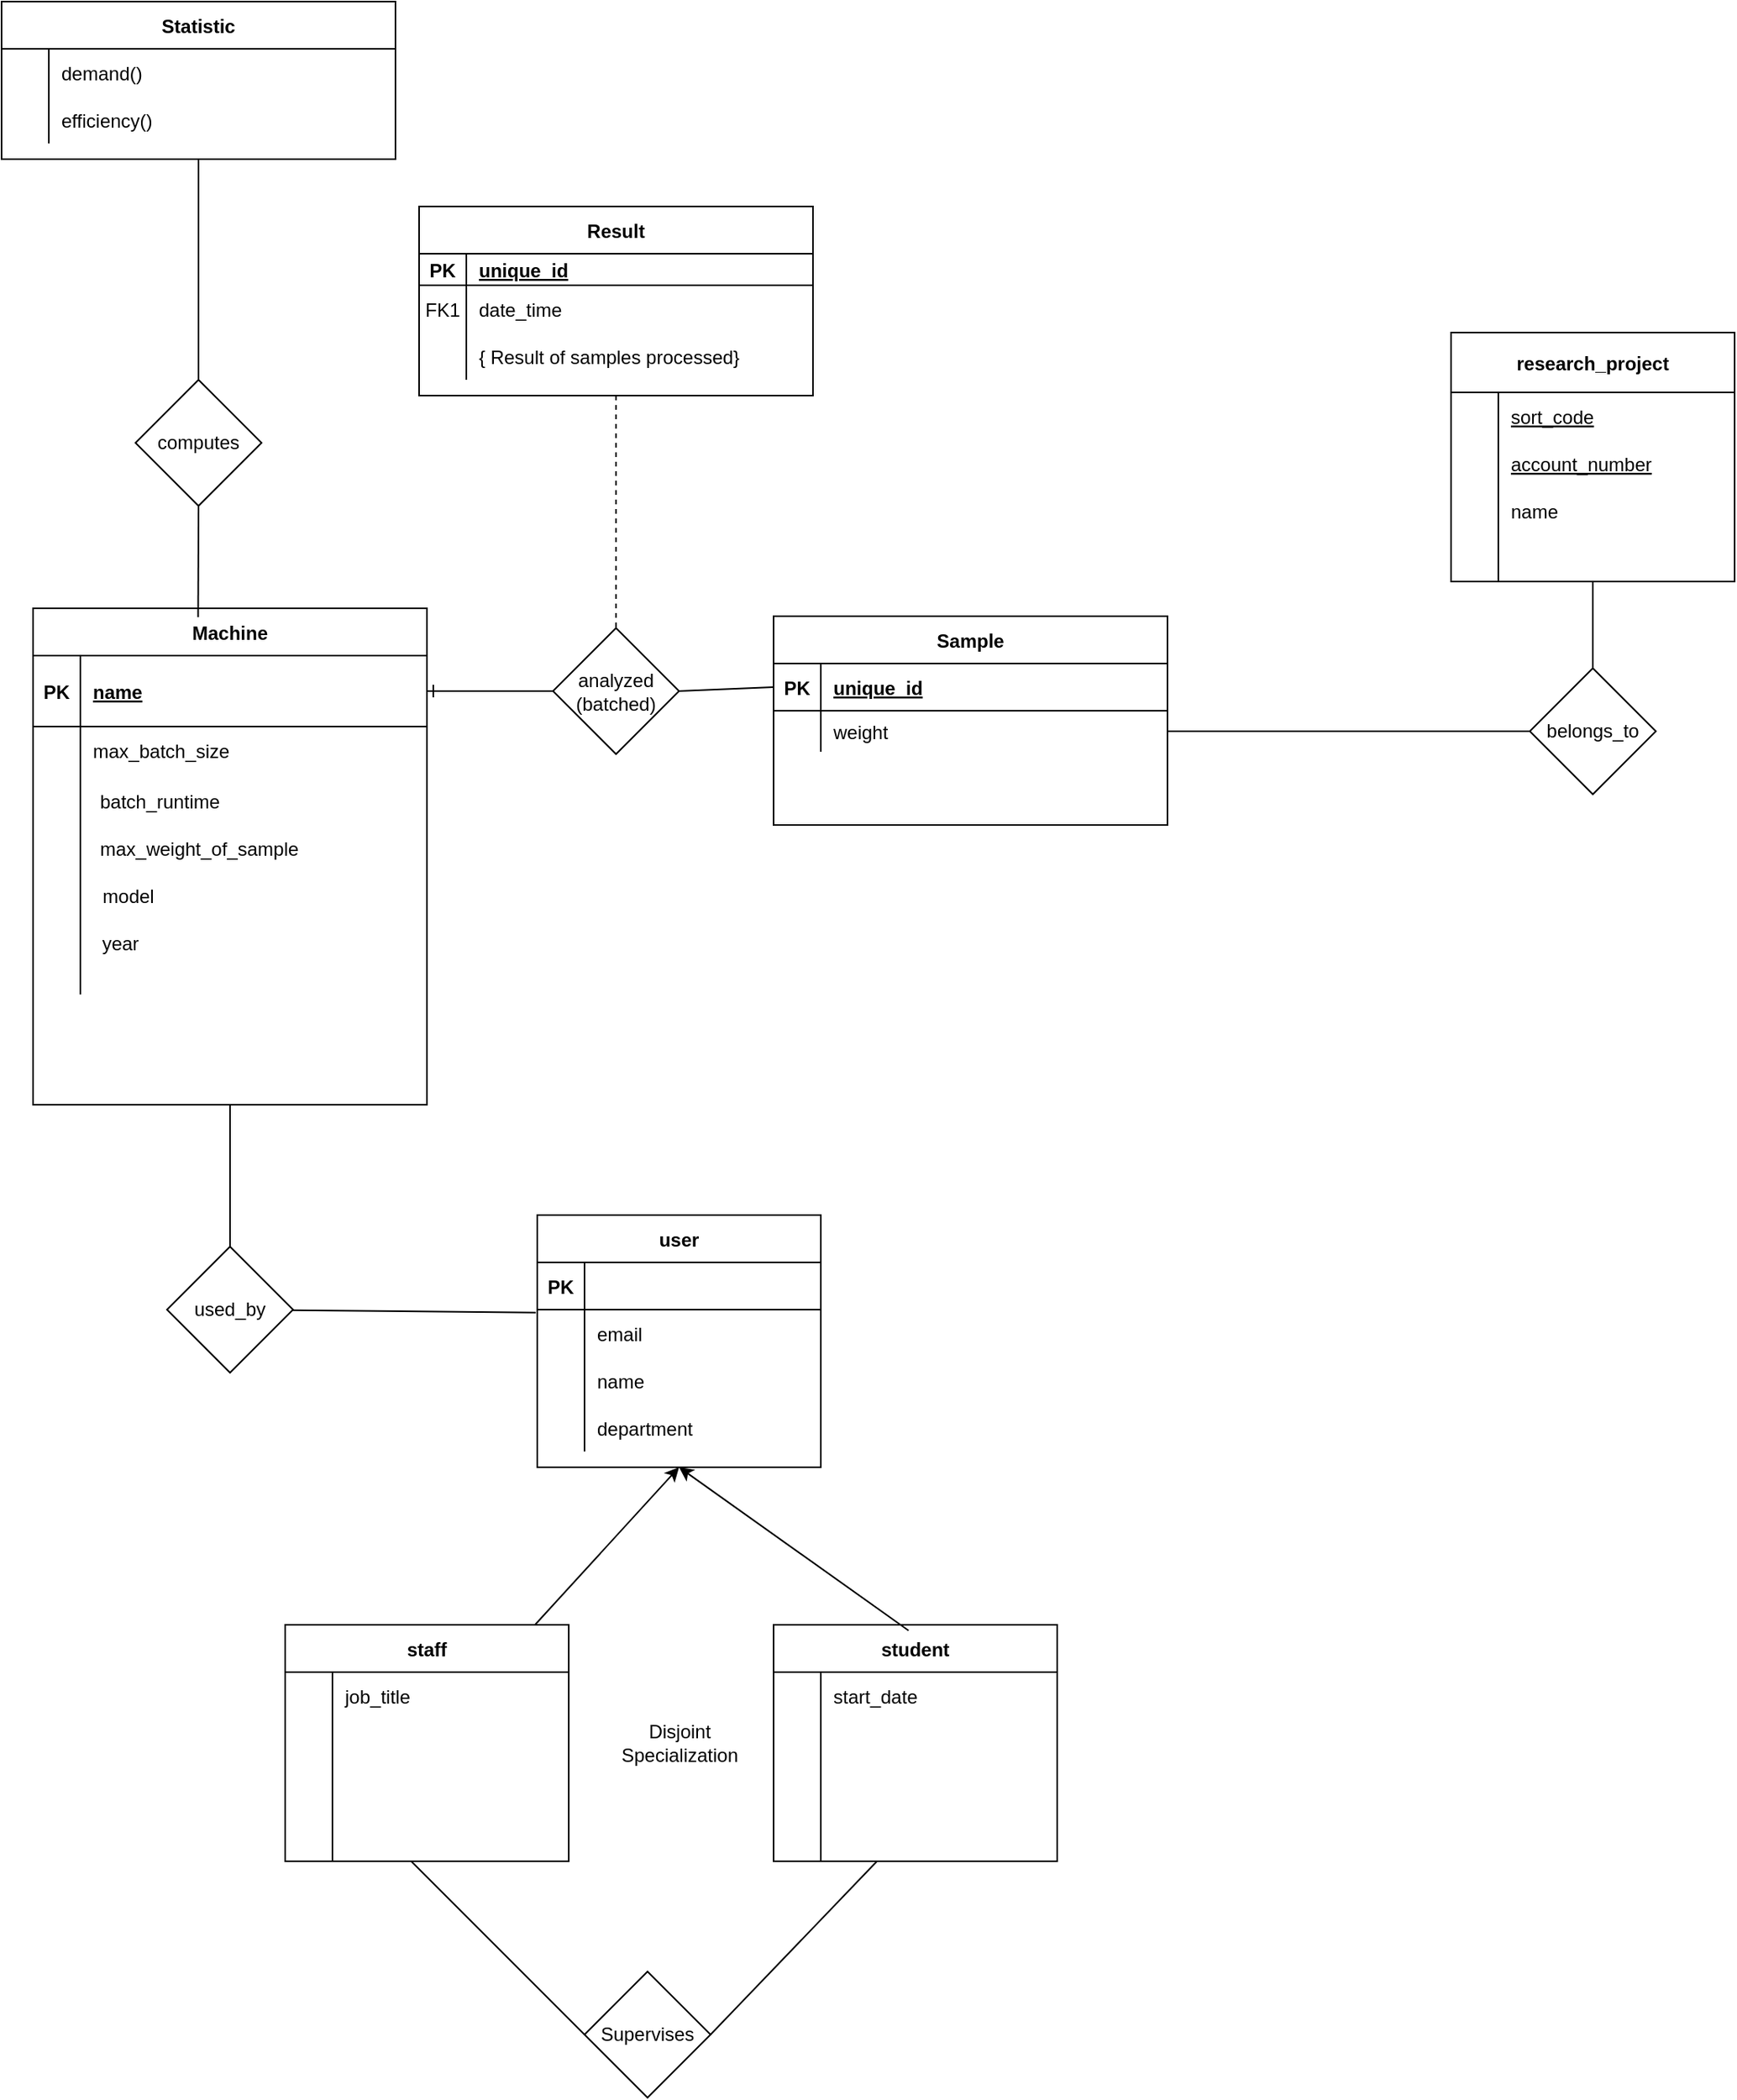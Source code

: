<mxfile version="20.4.0" type="device"><diagram id="R2lEEEUBdFMjLlhIrx00" name="Page-1"><mxGraphModel dx="1242" dy="1785" grid="1" gridSize="10" guides="1" tooltips="1" connect="1" arrows="1" fold="1" page="1" pageScale="1" pageWidth="850" pageHeight="1100" math="0" shadow="0" extFonts="Permanent Marker^https://fonts.googleapis.com/css?family=Permanent+Marker"><root><mxCell id="0"/><mxCell id="1" parent="0"/><mxCell id="C-vyLk0tnHw3VtMMgP7b-23" value="Machine" style="shape=table;startSize=30;container=1;collapsible=1;childLayout=tableLayout;fixedRows=1;rowLines=0;fontStyle=1;align=center;resizeLast=1;" parent="1" vertex="1"><mxGeometry x="50" y="135" width="250" height="315" as="geometry"/></mxCell><mxCell id="C-vyLk0tnHw3VtMMgP7b-24" value="" style="shape=partialRectangle;collapsible=0;dropTarget=0;pointerEvents=0;fillColor=none;points=[[0,0.5],[1,0.5]];portConstraint=eastwest;top=0;left=0;right=0;bottom=1;" parent="C-vyLk0tnHw3VtMMgP7b-23" vertex="1"><mxGeometry y="30" width="250" height="45" as="geometry"/></mxCell><mxCell id="C-vyLk0tnHw3VtMMgP7b-25" value="PK" style="shape=partialRectangle;overflow=hidden;connectable=0;fillColor=none;top=0;left=0;bottom=0;right=0;fontStyle=1;" parent="C-vyLk0tnHw3VtMMgP7b-24" vertex="1"><mxGeometry width="30" height="45" as="geometry"><mxRectangle width="30" height="45" as="alternateBounds"/></mxGeometry></mxCell><mxCell id="C-vyLk0tnHw3VtMMgP7b-26" value="name" style="shape=partialRectangle;overflow=hidden;connectable=0;fillColor=none;top=0;left=0;bottom=0;right=0;align=left;spacingLeft=6;fontStyle=5;" parent="C-vyLk0tnHw3VtMMgP7b-24" vertex="1"><mxGeometry x="30" width="220" height="45" as="geometry"><mxRectangle width="220" height="45" as="alternateBounds"/></mxGeometry></mxCell><mxCell id="C-vyLk0tnHw3VtMMgP7b-27" value="" style="shape=partialRectangle;collapsible=0;dropTarget=0;pointerEvents=0;fillColor=none;points=[[0,0.5],[1,0.5]];portConstraint=eastwest;top=0;left=0;right=0;bottom=0;" parent="C-vyLk0tnHw3VtMMgP7b-23" vertex="1"><mxGeometry y="75" width="250" height="30" as="geometry"/></mxCell><mxCell id="C-vyLk0tnHw3VtMMgP7b-28" value="" style="shape=partialRectangle;overflow=hidden;connectable=0;fillColor=none;top=0;left=0;bottom=0;right=0;" parent="C-vyLk0tnHw3VtMMgP7b-27" vertex="1"><mxGeometry width="30" height="30" as="geometry"><mxRectangle width="30" height="30" as="alternateBounds"/></mxGeometry></mxCell><mxCell id="C-vyLk0tnHw3VtMMgP7b-29" value="max_batch_size" style="shape=partialRectangle;overflow=hidden;connectable=0;fillColor=none;top=0;left=0;bottom=0;right=0;align=left;spacingLeft=6;" parent="C-vyLk0tnHw3VtMMgP7b-27" vertex="1"><mxGeometry x="30" width="220" height="30" as="geometry"><mxRectangle width="220" height="30" as="alternateBounds"/></mxGeometry></mxCell><mxCell id="4ooYaXZ_OvjeTQwM745a-2" value="Sample" style="shape=table;startSize=30;container=1;collapsible=1;childLayout=tableLayout;fixedRows=1;rowLines=0;fontStyle=1;align=center;resizeLast=1;" parent="1" vertex="1"><mxGeometry x="520" y="140" width="250" height="132.5" as="geometry"/></mxCell><mxCell id="4ooYaXZ_OvjeTQwM745a-3" value="" style="shape=partialRectangle;collapsible=0;dropTarget=0;pointerEvents=0;fillColor=none;points=[[0,0.5],[1,0.5]];portConstraint=eastwest;top=0;left=0;right=0;bottom=1;" parent="4ooYaXZ_OvjeTQwM745a-2" vertex="1"><mxGeometry y="30" width="250" height="30" as="geometry"/></mxCell><mxCell id="4ooYaXZ_OvjeTQwM745a-4" value="PK" style="shape=partialRectangle;overflow=hidden;connectable=0;fillColor=none;top=0;left=0;bottom=0;right=0;fontStyle=1;" parent="4ooYaXZ_OvjeTQwM745a-3" vertex="1"><mxGeometry width="30" height="30" as="geometry"><mxRectangle width="30" height="30" as="alternateBounds"/></mxGeometry></mxCell><mxCell id="4ooYaXZ_OvjeTQwM745a-5" value="unique_id" style="shape=partialRectangle;overflow=hidden;connectable=0;fillColor=none;top=0;left=0;bottom=0;right=0;align=left;spacingLeft=6;fontStyle=5;" parent="4ooYaXZ_OvjeTQwM745a-3" vertex="1"><mxGeometry x="30" width="220" height="30" as="geometry"><mxRectangle width="220" height="30" as="alternateBounds"/></mxGeometry></mxCell><mxCell id="4ooYaXZ_OvjeTQwM745a-9" value="" style="shape=partialRectangle;collapsible=0;dropTarget=0;pointerEvents=0;fillColor=none;points=[[0,0.5],[1,0.5]];portConstraint=eastwest;top=0;left=0;right=0;bottom=0;" parent="4ooYaXZ_OvjeTQwM745a-2" vertex="1"><mxGeometry y="60" width="250" height="26" as="geometry"/></mxCell><mxCell id="4ooYaXZ_OvjeTQwM745a-10" value="" style="shape=partialRectangle;overflow=hidden;connectable=0;fillColor=none;top=0;left=0;bottom=0;right=0;" parent="4ooYaXZ_OvjeTQwM745a-9" vertex="1"><mxGeometry width="30" height="26" as="geometry"><mxRectangle width="30" height="26" as="alternateBounds"/></mxGeometry></mxCell><mxCell id="4ooYaXZ_OvjeTQwM745a-11" value="weight" style="shape=partialRectangle;overflow=hidden;connectable=0;fillColor=none;top=0;left=0;bottom=0;right=0;align=left;spacingLeft=6;" parent="4ooYaXZ_OvjeTQwM745a-9" vertex="1"><mxGeometry x="30" width="220" height="26" as="geometry"><mxRectangle width="220" height="26" as="alternateBounds"/></mxGeometry></mxCell><mxCell id="4ooYaXZ_OvjeTQwM745a-16" value="batch_runtime&lt;br&gt;" style="text;html=1;align=center;verticalAlign=middle;resizable=0;points=[];autosize=1;strokeColor=none;fillColor=none;" parent="1" vertex="1"><mxGeometry x="80" y="242.5" width="100" height="30" as="geometry"/></mxCell><mxCell id="4ooYaXZ_OvjeTQwM745a-18" value="" style="endArrow=none;html=1;rounded=0;" parent="1" edge="1"><mxGeometry width="50" height="50" relative="1" as="geometry"><mxPoint x="80" y="380" as="sourcePoint"/><mxPoint x="80" y="240" as="targetPoint"/></mxGeometry></mxCell><mxCell id="4ooYaXZ_OvjeTQwM745a-19" value="max_weight_of_sample" style="text;html=1;align=center;verticalAlign=middle;resizable=0;points=[];autosize=1;strokeColor=none;fillColor=none;" parent="1" vertex="1"><mxGeometry x="80" y="272.5" width="150" height="30" as="geometry"/></mxCell><mxCell id="4ooYaXZ_OvjeTQwM745a-20" value="model" style="text;html=1;align=center;verticalAlign=middle;resizable=0;points=[];autosize=1;strokeColor=none;fillColor=none;" parent="1" vertex="1"><mxGeometry x="80" y="302.5" width="60" height="30" as="geometry"/></mxCell><mxCell id="4ooYaXZ_OvjeTQwM745a-21" value="year" style="text;html=1;align=center;verticalAlign=middle;resizable=0;points=[];autosize=1;strokeColor=none;fillColor=none;" parent="1" vertex="1"><mxGeometry x="80" y="332.5" width="50" height="30" as="geometry"/></mxCell><mxCell id="4ooYaXZ_OvjeTQwM745a-22" value="" style="endArrow=none;dashed=1;html=1;rounded=0;entryX=0.5;entryY=0;entryDx=0;entryDy=0;" parent="1" source="4ooYaXZ_OvjeTQwM745a-23" target="4ooYaXZ_OvjeTQwM745a-121" edge="1"><mxGeometry width="50" height="50" relative="1" as="geometry"><mxPoint x="675" y="340" as="sourcePoint"/><mxPoint x="940" y="217.5" as="targetPoint"/><Array as="points"/></mxGeometry></mxCell><mxCell id="4ooYaXZ_OvjeTQwM745a-23" value="Result" style="shape=table;startSize=30;container=1;collapsible=1;childLayout=tableLayout;fixedRows=1;rowLines=0;fontStyle=1;align=center;resizeLast=1;" parent="1" vertex="1"><mxGeometry x="295" y="-120" width="250" height="120" as="geometry"/></mxCell><mxCell id="4ooYaXZ_OvjeTQwM745a-24" value="" style="shape=partialRectangle;collapsible=0;dropTarget=0;pointerEvents=0;fillColor=none;points=[[0,0.5],[1,0.5]];portConstraint=eastwest;top=0;left=0;right=0;bottom=1;" parent="4ooYaXZ_OvjeTQwM745a-23" vertex="1"><mxGeometry y="30" width="250" height="20" as="geometry"/></mxCell><mxCell id="4ooYaXZ_OvjeTQwM745a-25" value="PK" style="shape=partialRectangle;overflow=hidden;connectable=0;fillColor=none;top=0;left=0;bottom=0;right=0;fontStyle=1;" parent="4ooYaXZ_OvjeTQwM745a-24" vertex="1"><mxGeometry width="30" height="20" as="geometry"><mxRectangle width="30" height="20" as="alternateBounds"/></mxGeometry></mxCell><mxCell id="4ooYaXZ_OvjeTQwM745a-26" value="unique_id" style="shape=partialRectangle;overflow=hidden;connectable=0;fillColor=none;top=0;left=0;bottom=0;right=0;align=left;spacingLeft=6;fontStyle=5;" parent="4ooYaXZ_OvjeTQwM745a-24" vertex="1"><mxGeometry x="30" width="220" height="20" as="geometry"><mxRectangle width="220" height="20" as="alternateBounds"/></mxGeometry></mxCell><mxCell id="4ooYaXZ_OvjeTQwM745a-27" value="" style="shape=partialRectangle;collapsible=0;dropTarget=0;pointerEvents=0;fillColor=none;points=[[0,0.5],[1,0.5]];portConstraint=eastwest;top=0;left=0;right=0;bottom=0;" parent="4ooYaXZ_OvjeTQwM745a-23" vertex="1"><mxGeometry y="50" width="250" height="30" as="geometry"/></mxCell><mxCell id="4ooYaXZ_OvjeTQwM745a-28" value="FK1" style="shape=partialRectangle;overflow=hidden;connectable=0;fillColor=none;top=0;left=0;bottom=0;right=0;" parent="4ooYaXZ_OvjeTQwM745a-27" vertex="1"><mxGeometry width="30" height="30" as="geometry"><mxRectangle width="30" height="30" as="alternateBounds"/></mxGeometry></mxCell><mxCell id="4ooYaXZ_OvjeTQwM745a-29" value="date_time" style="shape=partialRectangle;overflow=hidden;connectable=0;fillColor=none;top=0;left=0;bottom=0;right=0;align=left;spacingLeft=6;" parent="4ooYaXZ_OvjeTQwM745a-27" vertex="1"><mxGeometry x="30" width="220" height="30" as="geometry"><mxRectangle width="220" height="30" as="alternateBounds"/></mxGeometry></mxCell><mxCell id="4ooYaXZ_OvjeTQwM745a-30" value="" style="shape=partialRectangle;collapsible=0;dropTarget=0;pointerEvents=0;fillColor=none;points=[[0,0.5],[1,0.5]];portConstraint=eastwest;top=0;left=0;right=0;bottom=0;" parent="4ooYaXZ_OvjeTQwM745a-23" vertex="1"><mxGeometry y="80" width="250" height="30" as="geometry"/></mxCell><mxCell id="4ooYaXZ_OvjeTQwM745a-31" value="" style="shape=partialRectangle;overflow=hidden;connectable=0;fillColor=none;top=0;left=0;bottom=0;right=0;" parent="4ooYaXZ_OvjeTQwM745a-30" vertex="1"><mxGeometry width="30" height="30" as="geometry"><mxRectangle width="30" height="30" as="alternateBounds"/></mxGeometry></mxCell><mxCell id="4ooYaXZ_OvjeTQwM745a-32" value="{ Result of samples processed}" style="shape=partialRectangle;overflow=hidden;connectable=0;fillColor=none;top=0;left=0;bottom=0;right=0;align=left;spacingLeft=6;" parent="4ooYaXZ_OvjeTQwM745a-30" vertex="1"><mxGeometry x="30" width="220" height="30" as="geometry"><mxRectangle width="220" height="30" as="alternateBounds"/></mxGeometry></mxCell><mxCell id="4ooYaXZ_OvjeTQwM745a-56" value="user" style="shape=table;startSize=30;container=1;collapsible=1;childLayout=tableLayout;fixedRows=1;rowLines=0;fontStyle=1;align=center;resizeLast=1;" parent="1" vertex="1"><mxGeometry x="370" y="520" width="180" height="160" as="geometry"/></mxCell><mxCell id="4ooYaXZ_OvjeTQwM745a-57" value="" style="shape=tableRow;horizontal=0;startSize=0;swimlaneHead=0;swimlaneBody=0;fillColor=none;collapsible=0;dropTarget=0;points=[[0,0.5],[1,0.5]];portConstraint=eastwest;top=0;left=0;right=0;bottom=1;" parent="4ooYaXZ_OvjeTQwM745a-56" vertex="1"><mxGeometry y="30" width="180" height="30" as="geometry"/></mxCell><mxCell id="4ooYaXZ_OvjeTQwM745a-58" value="PK" style="shape=partialRectangle;connectable=0;fillColor=none;top=0;left=0;bottom=0;right=0;fontStyle=1;overflow=hidden;" parent="4ooYaXZ_OvjeTQwM745a-57" vertex="1"><mxGeometry width="30" height="30" as="geometry"><mxRectangle width="30" height="30" as="alternateBounds"/></mxGeometry></mxCell><mxCell id="4ooYaXZ_OvjeTQwM745a-59" value="" style="shape=partialRectangle;connectable=0;fillColor=none;top=0;left=0;bottom=0;right=0;align=left;spacingLeft=6;fontStyle=5;overflow=hidden;" parent="4ooYaXZ_OvjeTQwM745a-57" vertex="1"><mxGeometry x="30" width="150" height="30" as="geometry"><mxRectangle width="150" height="30" as="alternateBounds"/></mxGeometry></mxCell><mxCell id="4ooYaXZ_OvjeTQwM745a-60" value="" style="shape=tableRow;horizontal=0;startSize=0;swimlaneHead=0;swimlaneBody=0;fillColor=none;collapsible=0;dropTarget=0;points=[[0,0.5],[1,0.5]];portConstraint=eastwest;top=0;left=0;right=0;bottom=0;" parent="4ooYaXZ_OvjeTQwM745a-56" vertex="1"><mxGeometry y="60" width="180" height="30" as="geometry"/></mxCell><mxCell id="4ooYaXZ_OvjeTQwM745a-61" value="" style="shape=partialRectangle;connectable=0;fillColor=none;top=0;left=0;bottom=0;right=0;editable=1;overflow=hidden;" parent="4ooYaXZ_OvjeTQwM745a-60" vertex="1"><mxGeometry width="30" height="30" as="geometry"><mxRectangle width="30" height="30" as="alternateBounds"/></mxGeometry></mxCell><mxCell id="4ooYaXZ_OvjeTQwM745a-62" value="email" style="shape=partialRectangle;connectable=0;fillColor=none;top=0;left=0;bottom=0;right=0;align=left;spacingLeft=6;overflow=hidden;" parent="4ooYaXZ_OvjeTQwM745a-60" vertex="1"><mxGeometry x="30" width="150" height="30" as="geometry"><mxRectangle width="150" height="30" as="alternateBounds"/></mxGeometry></mxCell><mxCell id="4ooYaXZ_OvjeTQwM745a-63" value="" style="shape=tableRow;horizontal=0;startSize=0;swimlaneHead=0;swimlaneBody=0;fillColor=none;collapsible=0;dropTarget=0;points=[[0,0.5],[1,0.5]];portConstraint=eastwest;top=0;left=0;right=0;bottom=0;" parent="4ooYaXZ_OvjeTQwM745a-56" vertex="1"><mxGeometry y="90" width="180" height="30" as="geometry"/></mxCell><mxCell id="4ooYaXZ_OvjeTQwM745a-64" value="" style="shape=partialRectangle;connectable=0;fillColor=none;top=0;left=0;bottom=0;right=0;editable=1;overflow=hidden;" parent="4ooYaXZ_OvjeTQwM745a-63" vertex="1"><mxGeometry width="30" height="30" as="geometry"><mxRectangle width="30" height="30" as="alternateBounds"/></mxGeometry></mxCell><mxCell id="4ooYaXZ_OvjeTQwM745a-65" value="name" style="shape=partialRectangle;connectable=0;fillColor=none;top=0;left=0;bottom=0;right=0;align=left;spacingLeft=6;overflow=hidden;" parent="4ooYaXZ_OvjeTQwM745a-63" vertex="1"><mxGeometry x="30" width="150" height="30" as="geometry"><mxRectangle width="150" height="30" as="alternateBounds"/></mxGeometry></mxCell><mxCell id="4ooYaXZ_OvjeTQwM745a-66" value="" style="shape=tableRow;horizontal=0;startSize=0;swimlaneHead=0;swimlaneBody=0;fillColor=none;collapsible=0;dropTarget=0;points=[[0,0.5],[1,0.5]];portConstraint=eastwest;top=0;left=0;right=0;bottom=0;" parent="4ooYaXZ_OvjeTQwM745a-56" vertex="1"><mxGeometry y="120" width="180" height="30" as="geometry"/></mxCell><mxCell id="4ooYaXZ_OvjeTQwM745a-67" value="" style="shape=partialRectangle;connectable=0;fillColor=none;top=0;left=0;bottom=0;right=0;editable=1;overflow=hidden;" parent="4ooYaXZ_OvjeTQwM745a-66" vertex="1"><mxGeometry width="30" height="30" as="geometry"><mxRectangle width="30" height="30" as="alternateBounds"/></mxGeometry></mxCell><mxCell id="4ooYaXZ_OvjeTQwM745a-68" value="department" style="shape=partialRectangle;connectable=0;fillColor=none;top=0;left=0;bottom=0;right=0;align=left;spacingLeft=6;overflow=hidden;" parent="4ooYaXZ_OvjeTQwM745a-66" vertex="1"><mxGeometry x="30" width="150" height="30" as="geometry"><mxRectangle width="150" height="30" as="alternateBounds"/></mxGeometry></mxCell><mxCell id="4ooYaXZ_OvjeTQwM745a-69" value="staff" style="shape=table;startSize=30;container=1;collapsible=1;childLayout=tableLayout;fixedRows=1;rowLines=0;fontStyle=1;align=center;resizeLast=1;" parent="1" vertex="1"><mxGeometry x="210" y="780" width="180" height="150" as="geometry"/></mxCell><mxCell id="4ooYaXZ_OvjeTQwM745a-73" value="" style="shape=tableRow;horizontal=0;startSize=0;swimlaneHead=0;swimlaneBody=0;fillColor=none;collapsible=0;dropTarget=0;points=[[0,0.5],[1,0.5]];portConstraint=eastwest;top=0;left=0;right=0;bottom=0;" parent="4ooYaXZ_OvjeTQwM745a-69" vertex="1"><mxGeometry y="30" width="180" height="30" as="geometry"/></mxCell><mxCell id="4ooYaXZ_OvjeTQwM745a-74" value="" style="shape=partialRectangle;connectable=0;fillColor=none;top=0;left=0;bottom=0;right=0;editable=1;overflow=hidden;" parent="4ooYaXZ_OvjeTQwM745a-73" vertex="1"><mxGeometry width="30" height="30" as="geometry"><mxRectangle width="30" height="30" as="alternateBounds"/></mxGeometry></mxCell><mxCell id="4ooYaXZ_OvjeTQwM745a-75" value="job_title" style="shape=partialRectangle;connectable=0;fillColor=none;top=0;left=0;bottom=0;right=0;align=left;spacingLeft=6;overflow=hidden;" parent="4ooYaXZ_OvjeTQwM745a-73" vertex="1"><mxGeometry x="30" width="150" height="30" as="geometry"><mxRectangle width="150" height="30" as="alternateBounds"/></mxGeometry></mxCell><mxCell id="4ooYaXZ_OvjeTQwM745a-76" value="" style="shape=tableRow;horizontal=0;startSize=0;swimlaneHead=0;swimlaneBody=0;fillColor=none;collapsible=0;dropTarget=0;points=[[0,0.5],[1,0.5]];portConstraint=eastwest;top=0;left=0;right=0;bottom=0;" parent="4ooYaXZ_OvjeTQwM745a-69" vertex="1"><mxGeometry y="60" width="180" height="30" as="geometry"/></mxCell><mxCell id="4ooYaXZ_OvjeTQwM745a-77" value="" style="shape=partialRectangle;connectable=0;fillColor=none;top=0;left=0;bottom=0;right=0;editable=1;overflow=hidden;" parent="4ooYaXZ_OvjeTQwM745a-76" vertex="1"><mxGeometry width="30" height="30" as="geometry"><mxRectangle width="30" height="30" as="alternateBounds"/></mxGeometry></mxCell><mxCell id="4ooYaXZ_OvjeTQwM745a-78" value="" style="shape=partialRectangle;connectable=0;fillColor=none;top=0;left=0;bottom=0;right=0;align=left;spacingLeft=6;overflow=hidden;" parent="4ooYaXZ_OvjeTQwM745a-76" vertex="1"><mxGeometry x="30" width="150" height="30" as="geometry"><mxRectangle width="150" height="30" as="alternateBounds"/></mxGeometry></mxCell><mxCell id="4ooYaXZ_OvjeTQwM745a-79" value="" style="shape=tableRow;horizontal=0;startSize=0;swimlaneHead=0;swimlaneBody=0;fillColor=none;collapsible=0;dropTarget=0;points=[[0,0.5],[1,0.5]];portConstraint=eastwest;top=0;left=0;right=0;bottom=0;" parent="4ooYaXZ_OvjeTQwM745a-69" vertex="1"><mxGeometry y="90" width="180" height="30" as="geometry"/></mxCell><mxCell id="4ooYaXZ_OvjeTQwM745a-80" value="" style="shape=partialRectangle;connectable=0;fillColor=none;top=0;left=0;bottom=0;right=0;editable=1;overflow=hidden;" parent="4ooYaXZ_OvjeTQwM745a-79" vertex="1"><mxGeometry width="30" height="30" as="geometry"><mxRectangle width="30" height="30" as="alternateBounds"/></mxGeometry></mxCell><mxCell id="4ooYaXZ_OvjeTQwM745a-81" value="" style="shape=partialRectangle;connectable=0;fillColor=none;top=0;left=0;bottom=0;right=0;align=left;spacingLeft=6;overflow=hidden;" parent="4ooYaXZ_OvjeTQwM745a-79" vertex="1"><mxGeometry x="30" width="150" height="30" as="geometry"><mxRectangle width="150" height="30" as="alternateBounds"/></mxGeometry></mxCell><mxCell id="4ooYaXZ_OvjeTQwM745a-70" value="" style="shape=tableRow;horizontal=0;startSize=0;swimlaneHead=0;swimlaneBody=0;fillColor=none;collapsible=0;dropTarget=0;points=[[0,0.5],[1,0.5]];portConstraint=eastwest;top=0;left=0;right=0;bottom=1;" parent="4ooYaXZ_OvjeTQwM745a-69" vertex="1"><mxGeometry y="120" width="180" height="30" as="geometry"/></mxCell><mxCell id="4ooYaXZ_OvjeTQwM745a-71" value="" style="shape=partialRectangle;connectable=0;fillColor=none;top=0;left=0;bottom=0;right=0;fontStyle=1;overflow=hidden;" parent="4ooYaXZ_OvjeTQwM745a-70" vertex="1"><mxGeometry width="30" height="30" as="geometry"><mxRectangle width="30" height="30" as="alternateBounds"/></mxGeometry></mxCell><mxCell id="4ooYaXZ_OvjeTQwM745a-72" value="" style="shape=partialRectangle;connectable=0;fillColor=none;top=0;left=0;bottom=0;right=0;align=left;spacingLeft=6;fontStyle=5;overflow=hidden;" parent="4ooYaXZ_OvjeTQwM745a-70" vertex="1"><mxGeometry x="30" width="150" height="30" as="geometry"><mxRectangle width="150" height="30" as="alternateBounds"/></mxGeometry></mxCell><mxCell id="4ooYaXZ_OvjeTQwM745a-82" value="student" style="shape=table;startSize=30;container=1;collapsible=1;childLayout=tableLayout;fixedRows=1;rowLines=0;fontStyle=1;align=center;resizeLast=1;" parent="1" vertex="1"><mxGeometry x="520" y="780" width="180" height="150" as="geometry"/></mxCell><mxCell id="4ooYaXZ_OvjeTQwM745a-86" value="" style="shape=tableRow;horizontal=0;startSize=0;swimlaneHead=0;swimlaneBody=0;fillColor=none;collapsible=0;dropTarget=0;points=[[0,0.5],[1,0.5]];portConstraint=eastwest;top=0;left=0;right=0;bottom=0;" parent="4ooYaXZ_OvjeTQwM745a-82" vertex="1"><mxGeometry y="30" width="180" height="30" as="geometry"/></mxCell><mxCell id="4ooYaXZ_OvjeTQwM745a-87" value="" style="shape=partialRectangle;connectable=0;fillColor=none;top=0;left=0;bottom=0;right=0;editable=1;overflow=hidden;" parent="4ooYaXZ_OvjeTQwM745a-86" vertex="1"><mxGeometry width="30" height="30" as="geometry"><mxRectangle width="30" height="30" as="alternateBounds"/></mxGeometry></mxCell><mxCell id="4ooYaXZ_OvjeTQwM745a-88" value="start_date" style="shape=partialRectangle;connectable=0;fillColor=none;top=0;left=0;bottom=0;right=0;align=left;spacingLeft=6;overflow=hidden;" parent="4ooYaXZ_OvjeTQwM745a-86" vertex="1"><mxGeometry x="30" width="150" height="30" as="geometry"><mxRectangle width="150" height="30" as="alternateBounds"/></mxGeometry></mxCell><mxCell id="4ooYaXZ_OvjeTQwM745a-89" value="" style="shape=tableRow;horizontal=0;startSize=0;swimlaneHead=0;swimlaneBody=0;fillColor=none;collapsible=0;dropTarget=0;points=[[0,0.5],[1,0.5]];portConstraint=eastwest;top=0;left=0;right=0;bottom=0;" parent="4ooYaXZ_OvjeTQwM745a-82" vertex="1"><mxGeometry y="60" width="180" height="30" as="geometry"/></mxCell><mxCell id="4ooYaXZ_OvjeTQwM745a-90" value="" style="shape=partialRectangle;connectable=0;fillColor=none;top=0;left=0;bottom=0;right=0;editable=1;overflow=hidden;" parent="4ooYaXZ_OvjeTQwM745a-89" vertex="1"><mxGeometry width="30" height="30" as="geometry"><mxRectangle width="30" height="30" as="alternateBounds"/></mxGeometry></mxCell><mxCell id="4ooYaXZ_OvjeTQwM745a-91" value="" style="shape=partialRectangle;connectable=0;fillColor=none;top=0;left=0;bottom=0;right=0;align=left;spacingLeft=6;overflow=hidden;" parent="4ooYaXZ_OvjeTQwM745a-89" vertex="1"><mxGeometry x="30" width="150" height="30" as="geometry"><mxRectangle width="150" height="30" as="alternateBounds"/></mxGeometry></mxCell><mxCell id="4ooYaXZ_OvjeTQwM745a-92" value="" style="shape=tableRow;horizontal=0;startSize=0;swimlaneHead=0;swimlaneBody=0;fillColor=none;collapsible=0;dropTarget=0;points=[[0,0.5],[1,0.5]];portConstraint=eastwest;top=0;left=0;right=0;bottom=0;" parent="4ooYaXZ_OvjeTQwM745a-82" vertex="1"><mxGeometry y="90" width="180" height="30" as="geometry"/></mxCell><mxCell id="4ooYaXZ_OvjeTQwM745a-93" value="" style="shape=partialRectangle;connectable=0;fillColor=none;top=0;left=0;bottom=0;right=0;editable=1;overflow=hidden;" parent="4ooYaXZ_OvjeTQwM745a-92" vertex="1"><mxGeometry width="30" height="30" as="geometry"><mxRectangle width="30" height="30" as="alternateBounds"/></mxGeometry></mxCell><mxCell id="4ooYaXZ_OvjeTQwM745a-94" value="" style="shape=partialRectangle;connectable=0;fillColor=none;top=0;left=0;bottom=0;right=0;align=left;spacingLeft=6;overflow=hidden;" parent="4ooYaXZ_OvjeTQwM745a-92" vertex="1"><mxGeometry x="30" width="150" height="30" as="geometry"><mxRectangle width="150" height="30" as="alternateBounds"/></mxGeometry></mxCell><mxCell id="4ooYaXZ_OvjeTQwM745a-83" value="" style="shape=tableRow;horizontal=0;startSize=0;swimlaneHead=0;swimlaneBody=0;fillColor=none;collapsible=0;dropTarget=0;points=[[0,0.5],[1,0.5]];portConstraint=eastwest;top=0;left=0;right=0;bottom=1;" parent="4ooYaXZ_OvjeTQwM745a-82" vertex="1"><mxGeometry y="120" width="180" height="30" as="geometry"/></mxCell><mxCell id="4ooYaXZ_OvjeTQwM745a-84" value="" style="shape=partialRectangle;connectable=0;fillColor=none;top=0;left=0;bottom=0;right=0;fontStyle=1;overflow=hidden;" parent="4ooYaXZ_OvjeTQwM745a-83" vertex="1"><mxGeometry width="30" height="30" as="geometry"><mxRectangle width="30" height="30" as="alternateBounds"/></mxGeometry></mxCell><mxCell id="4ooYaXZ_OvjeTQwM745a-85" value="" style="shape=partialRectangle;connectable=0;fillColor=none;top=0;left=0;bottom=0;right=0;align=left;spacingLeft=6;fontStyle=5;overflow=hidden;" parent="4ooYaXZ_OvjeTQwM745a-83" vertex="1"><mxGeometry x="30" width="150" height="30" as="geometry"><mxRectangle width="150" height="30" as="alternateBounds"/></mxGeometry></mxCell><mxCell id="4ooYaXZ_OvjeTQwM745a-102" value="" style="endArrow=classic;html=1;rounded=0;strokeColor=default;entryX=0.5;entryY=1;entryDx=0;entryDy=0;" parent="1" source="4ooYaXZ_OvjeTQwM745a-69" target="4ooYaXZ_OvjeTQwM745a-56" edge="1"><mxGeometry width="50" height="50" relative="1" as="geometry"><mxPoint x="330" y="790" as="sourcePoint"/><mxPoint x="380" y="740" as="targetPoint"/></mxGeometry></mxCell><mxCell id="4ooYaXZ_OvjeTQwM745a-103" value="" style="endArrow=classic;html=1;rounded=0;strokeColor=default;entryX=0.5;entryY=1;entryDx=0;entryDy=0;exitX=0.476;exitY=0.024;exitDx=0;exitDy=0;exitPerimeter=0;" parent="1" source="4ooYaXZ_OvjeTQwM745a-82" target="4ooYaXZ_OvjeTQwM745a-56" edge="1"><mxGeometry width="50" height="50" relative="1" as="geometry"><mxPoint x="330" y="790" as="sourcePoint"/><mxPoint x="380" y="740" as="targetPoint"/></mxGeometry></mxCell><mxCell id="4ooYaXZ_OvjeTQwM745a-104" value="used_by" style="rhombus;whiteSpace=wrap;html=1;" parent="1" vertex="1"><mxGeometry x="135" y="540" width="80" height="80" as="geometry"/></mxCell><mxCell id="4ooYaXZ_OvjeTQwM745a-105" value="" style="endArrow=none;html=1;rounded=0;strokeColor=default;entryX=-0.005;entryY=1.063;entryDx=0;entryDy=0;entryPerimeter=0;" parent="1" source="4ooYaXZ_OvjeTQwM745a-104" target="4ooYaXZ_OvjeTQwM745a-57" edge="1"><mxGeometry width="50" height="50" relative="1" as="geometry"><mxPoint x="330" y="590" as="sourcePoint"/><mxPoint x="380" y="540" as="targetPoint"/></mxGeometry></mxCell><mxCell id="4ooYaXZ_OvjeTQwM745a-106" value="" style="endArrow=none;html=1;rounded=0;strokeColor=default;exitX=0.5;exitY=0;exitDx=0;exitDy=0;entryX=0.5;entryY=1;entryDx=0;entryDy=0;" parent="1" source="4ooYaXZ_OvjeTQwM745a-104" target="C-vyLk0tnHw3VtMMgP7b-23" edge="1"><mxGeometry width="50" height="50" relative="1" as="geometry"><mxPoint x="330" y="590" as="sourcePoint"/><mxPoint x="380" y="540" as="targetPoint"/></mxGeometry></mxCell><mxCell id="4ooYaXZ_OvjeTQwM745a-107" value="Disjoint &lt;br&gt;Specialization" style="text;html=1;align=center;verticalAlign=middle;resizable=0;points=[];autosize=1;strokeColor=none;fillColor=none;" parent="1" vertex="1"><mxGeometry x="410" y="835" width="100" height="40" as="geometry"/></mxCell><mxCell id="4ooYaXZ_OvjeTQwM745a-108" value="research_project" style="shape=table;startSize=38;container=1;collapsible=1;childLayout=tableLayout;fixedRows=1;rowLines=0;fontStyle=1;align=center;resizeLast=1;" parent="1" vertex="1"><mxGeometry x="950" y="-40" width="180" height="158" as="geometry"/></mxCell><mxCell id="4ooYaXZ_OvjeTQwM745a-109" value="" style="shape=tableRow;horizontal=0;startSize=0;swimlaneHead=0;swimlaneBody=0;fillColor=none;collapsible=0;dropTarget=0;points=[[0,0.5],[1,0.5]];portConstraint=eastwest;top=0;left=0;right=0;bottom=0;" parent="4ooYaXZ_OvjeTQwM745a-108" vertex="1"><mxGeometry y="38" width="180" height="30" as="geometry"/></mxCell><mxCell id="4ooYaXZ_OvjeTQwM745a-110" value="" style="shape=partialRectangle;connectable=0;fillColor=none;top=0;left=0;bottom=0;right=0;editable=1;overflow=hidden;" parent="4ooYaXZ_OvjeTQwM745a-109" vertex="1"><mxGeometry width="30" height="30" as="geometry"><mxRectangle width="30" height="30" as="alternateBounds"/></mxGeometry></mxCell><mxCell id="4ooYaXZ_OvjeTQwM745a-111" value="sort_code" style="shape=partialRectangle;connectable=0;fillColor=none;top=0;left=0;bottom=0;right=0;align=left;spacingLeft=6;overflow=hidden;fontStyle=4" parent="4ooYaXZ_OvjeTQwM745a-109" vertex="1"><mxGeometry x="30" width="150" height="30" as="geometry"><mxRectangle width="150" height="30" as="alternateBounds"/></mxGeometry></mxCell><mxCell id="4ooYaXZ_OvjeTQwM745a-112" value="" style="shape=tableRow;horizontal=0;startSize=0;swimlaneHead=0;swimlaneBody=0;fillColor=none;collapsible=0;dropTarget=0;points=[[0,0.5],[1,0.5]];portConstraint=eastwest;top=0;left=0;right=0;bottom=0;" parent="4ooYaXZ_OvjeTQwM745a-108" vertex="1"><mxGeometry y="68" width="180" height="30" as="geometry"/></mxCell><mxCell id="4ooYaXZ_OvjeTQwM745a-113" value="" style="shape=partialRectangle;connectable=0;fillColor=none;top=0;left=0;bottom=0;right=0;editable=1;overflow=hidden;" parent="4ooYaXZ_OvjeTQwM745a-112" vertex="1"><mxGeometry width="30" height="30" as="geometry"><mxRectangle width="30" height="30" as="alternateBounds"/></mxGeometry></mxCell><mxCell id="4ooYaXZ_OvjeTQwM745a-114" value="account_number" style="shape=partialRectangle;connectable=0;fillColor=none;top=0;left=0;bottom=0;right=0;align=left;spacingLeft=6;overflow=hidden;fontStyle=4" parent="4ooYaXZ_OvjeTQwM745a-112" vertex="1"><mxGeometry x="30" width="150" height="30" as="geometry"><mxRectangle width="150" height="30" as="alternateBounds"/></mxGeometry></mxCell><mxCell id="4ooYaXZ_OvjeTQwM745a-115" value="" style="shape=tableRow;horizontal=0;startSize=0;swimlaneHead=0;swimlaneBody=0;fillColor=none;collapsible=0;dropTarget=0;points=[[0,0.5],[1,0.5]];portConstraint=eastwest;top=0;left=0;right=0;bottom=0;" parent="4ooYaXZ_OvjeTQwM745a-108" vertex="1"><mxGeometry y="98" width="180" height="30" as="geometry"/></mxCell><mxCell id="4ooYaXZ_OvjeTQwM745a-116" value="" style="shape=partialRectangle;connectable=0;fillColor=none;top=0;left=0;bottom=0;right=0;editable=1;overflow=hidden;" parent="4ooYaXZ_OvjeTQwM745a-115" vertex="1"><mxGeometry width="30" height="30" as="geometry"><mxRectangle width="30" height="30" as="alternateBounds"/></mxGeometry></mxCell><mxCell id="4ooYaXZ_OvjeTQwM745a-117" value="name" style="shape=partialRectangle;connectable=0;fillColor=none;top=0;left=0;bottom=0;right=0;align=left;spacingLeft=6;overflow=hidden;" parent="4ooYaXZ_OvjeTQwM745a-115" vertex="1"><mxGeometry x="30" width="150" height="30" as="geometry"><mxRectangle width="150" height="30" as="alternateBounds"/></mxGeometry></mxCell><mxCell id="4ooYaXZ_OvjeTQwM745a-118" value="" style="shape=tableRow;horizontal=0;startSize=0;swimlaneHead=0;swimlaneBody=0;fillColor=none;collapsible=0;dropTarget=0;points=[[0,0.5],[1,0.5]];portConstraint=eastwest;top=0;left=0;right=0;bottom=1;" parent="4ooYaXZ_OvjeTQwM745a-108" vertex="1"><mxGeometry y="128" width="180" height="30" as="geometry"/></mxCell><mxCell id="4ooYaXZ_OvjeTQwM745a-119" value="" style="shape=partialRectangle;connectable=0;fillColor=none;top=0;left=0;bottom=0;right=0;fontStyle=1;overflow=hidden;" parent="4ooYaXZ_OvjeTQwM745a-118" vertex="1"><mxGeometry width="30" height="30" as="geometry"><mxRectangle width="30" height="30" as="alternateBounds"/></mxGeometry></mxCell><mxCell id="4ooYaXZ_OvjeTQwM745a-120" value="" style="shape=partialRectangle;connectable=0;fillColor=none;top=0;left=0;bottom=0;right=0;align=left;spacingLeft=6;fontStyle=5;overflow=hidden;" parent="4ooYaXZ_OvjeTQwM745a-118" vertex="1"><mxGeometry x="30" width="150" height="30" as="geometry"><mxRectangle width="150" height="30" as="alternateBounds"/></mxGeometry></mxCell><mxCell id="4ooYaXZ_OvjeTQwM745a-121" value="analyzed&lt;br&gt;(batched)" style="rhombus;whiteSpace=wrap;html=1;" parent="1" vertex="1"><mxGeometry x="380" y="147.5" width="80" height="80" as="geometry"/></mxCell><mxCell id="4ooYaXZ_OvjeTQwM745a-122" value="" style="edgeStyle=entityRelationEdgeStyle;endArrow=none;startArrow=ERone;endFill=1;startFill=0;" parent="1" source="C-vyLk0tnHw3VtMMgP7b-24" target="4ooYaXZ_OvjeTQwM745a-121" edge="1"><mxGeometry width="100" height="100" relative="1" as="geometry"><mxPoint x="300" y="187.5" as="sourcePoint"/><mxPoint x="550" y="187.5" as="targetPoint"/></mxGeometry></mxCell><mxCell id="4ooYaXZ_OvjeTQwM745a-140" value="Statistic" style="shape=table;startSize=30;container=1;collapsible=1;childLayout=tableLayout;fixedRows=1;rowLines=0;fontStyle=1;align=center;resizeLast=1;" parent="1" vertex="1"><mxGeometry x="30" y="-250" width="250" height="100" as="geometry"/></mxCell><mxCell id="4ooYaXZ_OvjeTQwM745a-144" value="" style="shape=partialRectangle;collapsible=0;dropTarget=0;pointerEvents=0;fillColor=none;points=[[0,0.5],[1,0.5]];portConstraint=eastwest;top=0;left=0;right=0;bottom=0;" parent="4ooYaXZ_OvjeTQwM745a-140" vertex="1"><mxGeometry y="30" width="250" height="30" as="geometry"/></mxCell><mxCell id="4ooYaXZ_OvjeTQwM745a-145" value="" style="shape=partialRectangle;overflow=hidden;connectable=0;fillColor=none;top=0;left=0;bottom=0;right=0;" parent="4ooYaXZ_OvjeTQwM745a-144" vertex="1"><mxGeometry width="30" height="30" as="geometry"><mxRectangle width="30" height="30" as="alternateBounds"/></mxGeometry></mxCell><mxCell id="4ooYaXZ_OvjeTQwM745a-146" value="demand()" style="shape=partialRectangle;overflow=hidden;connectable=0;fillColor=none;top=0;left=0;bottom=0;right=0;align=left;spacingLeft=6;" parent="4ooYaXZ_OvjeTQwM745a-144" vertex="1"><mxGeometry x="30" width="220" height="30" as="geometry"><mxRectangle width="220" height="30" as="alternateBounds"/></mxGeometry></mxCell><mxCell id="4ooYaXZ_OvjeTQwM745a-147" value="" style="shape=partialRectangle;collapsible=0;dropTarget=0;pointerEvents=0;fillColor=none;points=[[0,0.5],[1,0.5]];portConstraint=eastwest;top=0;left=0;right=0;bottom=0;" parent="4ooYaXZ_OvjeTQwM745a-140" vertex="1"><mxGeometry y="60" width="250" height="30" as="geometry"/></mxCell><mxCell id="4ooYaXZ_OvjeTQwM745a-148" value="" style="shape=partialRectangle;overflow=hidden;connectable=0;fillColor=none;top=0;left=0;bottom=0;right=0;" parent="4ooYaXZ_OvjeTQwM745a-147" vertex="1"><mxGeometry width="30" height="30" as="geometry"><mxRectangle width="30" height="30" as="alternateBounds"/></mxGeometry></mxCell><mxCell id="4ooYaXZ_OvjeTQwM745a-149" value="efficiency()" style="shape=partialRectangle;overflow=hidden;connectable=0;fillColor=none;top=0;left=0;bottom=0;right=0;align=left;spacingLeft=6;" parent="4ooYaXZ_OvjeTQwM745a-147" vertex="1"><mxGeometry x="30" width="220" height="30" as="geometry"><mxRectangle width="220" height="30" as="alternateBounds"/></mxGeometry></mxCell><mxCell id="4ooYaXZ_OvjeTQwM745a-152" value="computes" style="rhombus;whiteSpace=wrap;html=1;" parent="1" vertex="1"><mxGeometry x="115" y="-10" width="80" height="80" as="geometry"/></mxCell><mxCell id="4ooYaXZ_OvjeTQwM745a-153" value="" style="endArrow=none;html=1;rounded=0;strokeColor=default;entryX=0.5;entryY=1;entryDx=0;entryDy=0;exitX=0.419;exitY=0.018;exitDx=0;exitDy=0;exitPerimeter=0;" parent="1" source="C-vyLk0tnHw3VtMMgP7b-23" target="4ooYaXZ_OvjeTQwM745a-152" edge="1"><mxGeometry width="50" height="50" relative="1" as="geometry"><mxPoint x="380" y="290" as="sourcePoint"/><mxPoint x="430" y="240" as="targetPoint"/></mxGeometry></mxCell><mxCell id="4ooYaXZ_OvjeTQwM745a-154" value="" style="endArrow=none;html=1;rounded=0;strokeColor=default;exitX=0.5;exitY=1;exitDx=0;exitDy=0;" parent="1" source="4ooYaXZ_OvjeTQwM745a-140" target="4ooYaXZ_OvjeTQwM745a-152" edge="1"><mxGeometry width="50" height="50" relative="1" as="geometry"><mxPoint x="380" y="290" as="sourcePoint"/><mxPoint x="430" y="240" as="targetPoint"/></mxGeometry></mxCell><mxCell id="4ooYaXZ_OvjeTQwM745a-155" value="Supervises" style="rhombus;whiteSpace=wrap;html=1;" parent="1" vertex="1"><mxGeometry x="400" y="1000" width="80" height="80" as="geometry"/></mxCell><mxCell id="4ooYaXZ_OvjeTQwM745a-156" value="" style="endArrow=none;html=1;rounded=0;strokeColor=default;entryX=0;entryY=0.5;entryDx=0;entryDy=0;" parent="1" target="4ooYaXZ_OvjeTQwM745a-155" edge="1"><mxGeometry width="50" height="50" relative="1" as="geometry"><mxPoint x="290" y="930" as="sourcePoint"/><mxPoint x="430" y="850" as="targetPoint"/></mxGeometry></mxCell><mxCell id="4ooYaXZ_OvjeTQwM745a-157" value="" style="endArrow=none;html=1;rounded=0;strokeColor=default;entryX=1;entryY=0.5;entryDx=0;entryDy=0;exitX=0.364;exitY=1.005;exitDx=0;exitDy=0;exitPerimeter=0;" parent="1" source="4ooYaXZ_OvjeTQwM745a-83" target="4ooYaXZ_OvjeTQwM745a-155" edge="1"><mxGeometry width="50" height="50" relative="1" as="geometry"><mxPoint x="300" y="940" as="sourcePoint"/><mxPoint x="430" y="1020" as="targetPoint"/></mxGeometry></mxCell><mxCell id="mShkdfPADXzl8noggE7i-1" value="" style="endArrow=none;html=1;rounded=0;exitX=1;exitY=0.5;exitDx=0;exitDy=0;entryX=0;entryY=0.5;entryDx=0;entryDy=0;" edge="1" parent="1" source="4ooYaXZ_OvjeTQwM745a-121" target="4ooYaXZ_OvjeTQwM745a-3"><mxGeometry width="50" height="50" relative="1" as="geometry"><mxPoint x="610" y="300" as="sourcePoint"/><mxPoint x="660" y="250" as="targetPoint"/></mxGeometry></mxCell><mxCell id="mShkdfPADXzl8noggE7i-2" value="belongs_to" style="rhombus;whiteSpace=wrap;html=1;" vertex="1" parent="1"><mxGeometry x="1000" y="173" width="80" height="80" as="geometry"/></mxCell><mxCell id="mShkdfPADXzl8noggE7i-3" value="" style="endArrow=none;html=1;rounded=0;exitX=1;exitY=0.5;exitDx=0;exitDy=0;entryX=0;entryY=0.5;entryDx=0;entryDy=0;" edge="1" parent="1" source="4ooYaXZ_OvjeTQwM745a-9" target="mShkdfPADXzl8noggE7i-2"><mxGeometry width="50" height="50" relative="1" as="geometry"><mxPoint x="610" y="200" as="sourcePoint"/><mxPoint x="660" y="150" as="targetPoint"/></mxGeometry></mxCell><mxCell id="mShkdfPADXzl8noggE7i-4" value="" style="endArrow=none;html=1;rounded=0;entryX=0.5;entryY=0;entryDx=0;entryDy=0;" edge="1" parent="1" source="4ooYaXZ_OvjeTQwM745a-118" target="mShkdfPADXzl8noggE7i-2"><mxGeometry width="50" height="50" relative="1" as="geometry"><mxPoint x="610" y="200" as="sourcePoint"/><mxPoint x="660" y="150" as="targetPoint"/></mxGeometry></mxCell></root></mxGraphModel></diagram></mxfile>